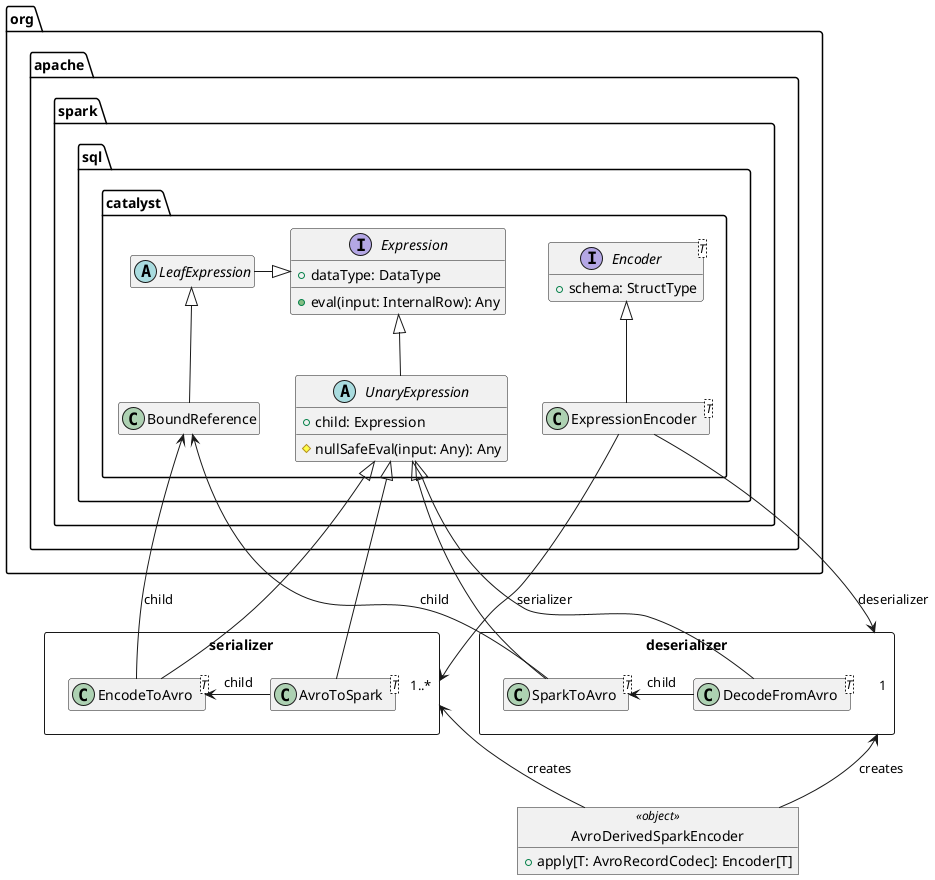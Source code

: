@startuml
hide empty fields
hide empty methods


object AvroDerivedSparkEncoder <<object>> {
  +apply[T: AvroRecordCodec]: Encoder[T]
}

package serializer <<Rectangle>> {
  class EncodeToAvro <T>
  class AvroToSpark <T>
}

package deserializer <<Rectangle>> {
  class DecodeFromAvro <T>
  class SparkToAvro <T>
}

package org.apache.spark.sql.catalyst {

  abstract class LeafExpression

  class BoundReference

  interface Expression {
    + dataType: DataType
    + eval(input: InternalRow): Any
  }

  abstract class UnaryExpression {
    + child: Expression
    # nullSafeEval(input: Any): Any
  }
  interface Encoder <T> {
    + schema: StructType
  }
  class ExpressionEncoder <T>
}

Expression <|-- UnaryExpression
LeafExpression -|> Expression
LeafExpression <|-- BoundReference
UnaryExpression <|-- EncodeToAvro
UnaryExpression <|-- AvroToSpark
UnaryExpression <|-- DecodeFromAvro
UnaryExpression <|-- SparkToAvro


serializer <-- AvroDerivedSparkEncoder: creates
deserializer <-- AvroDerivedSparkEncoder: creates
Encoder <|-- ExpressionEncoder
ExpressionEncoder --> "1..*" serializer: serializer
ExpressionEncoder --> "1" deserializer: deserializer

BoundReference <- EncodeToAvro: child
EncodeToAvro <- AvroToSpark: child
DecodeFromAvro -> SparkToAvro: child

BoundReference <- SparkToAvro: child

@enduml
